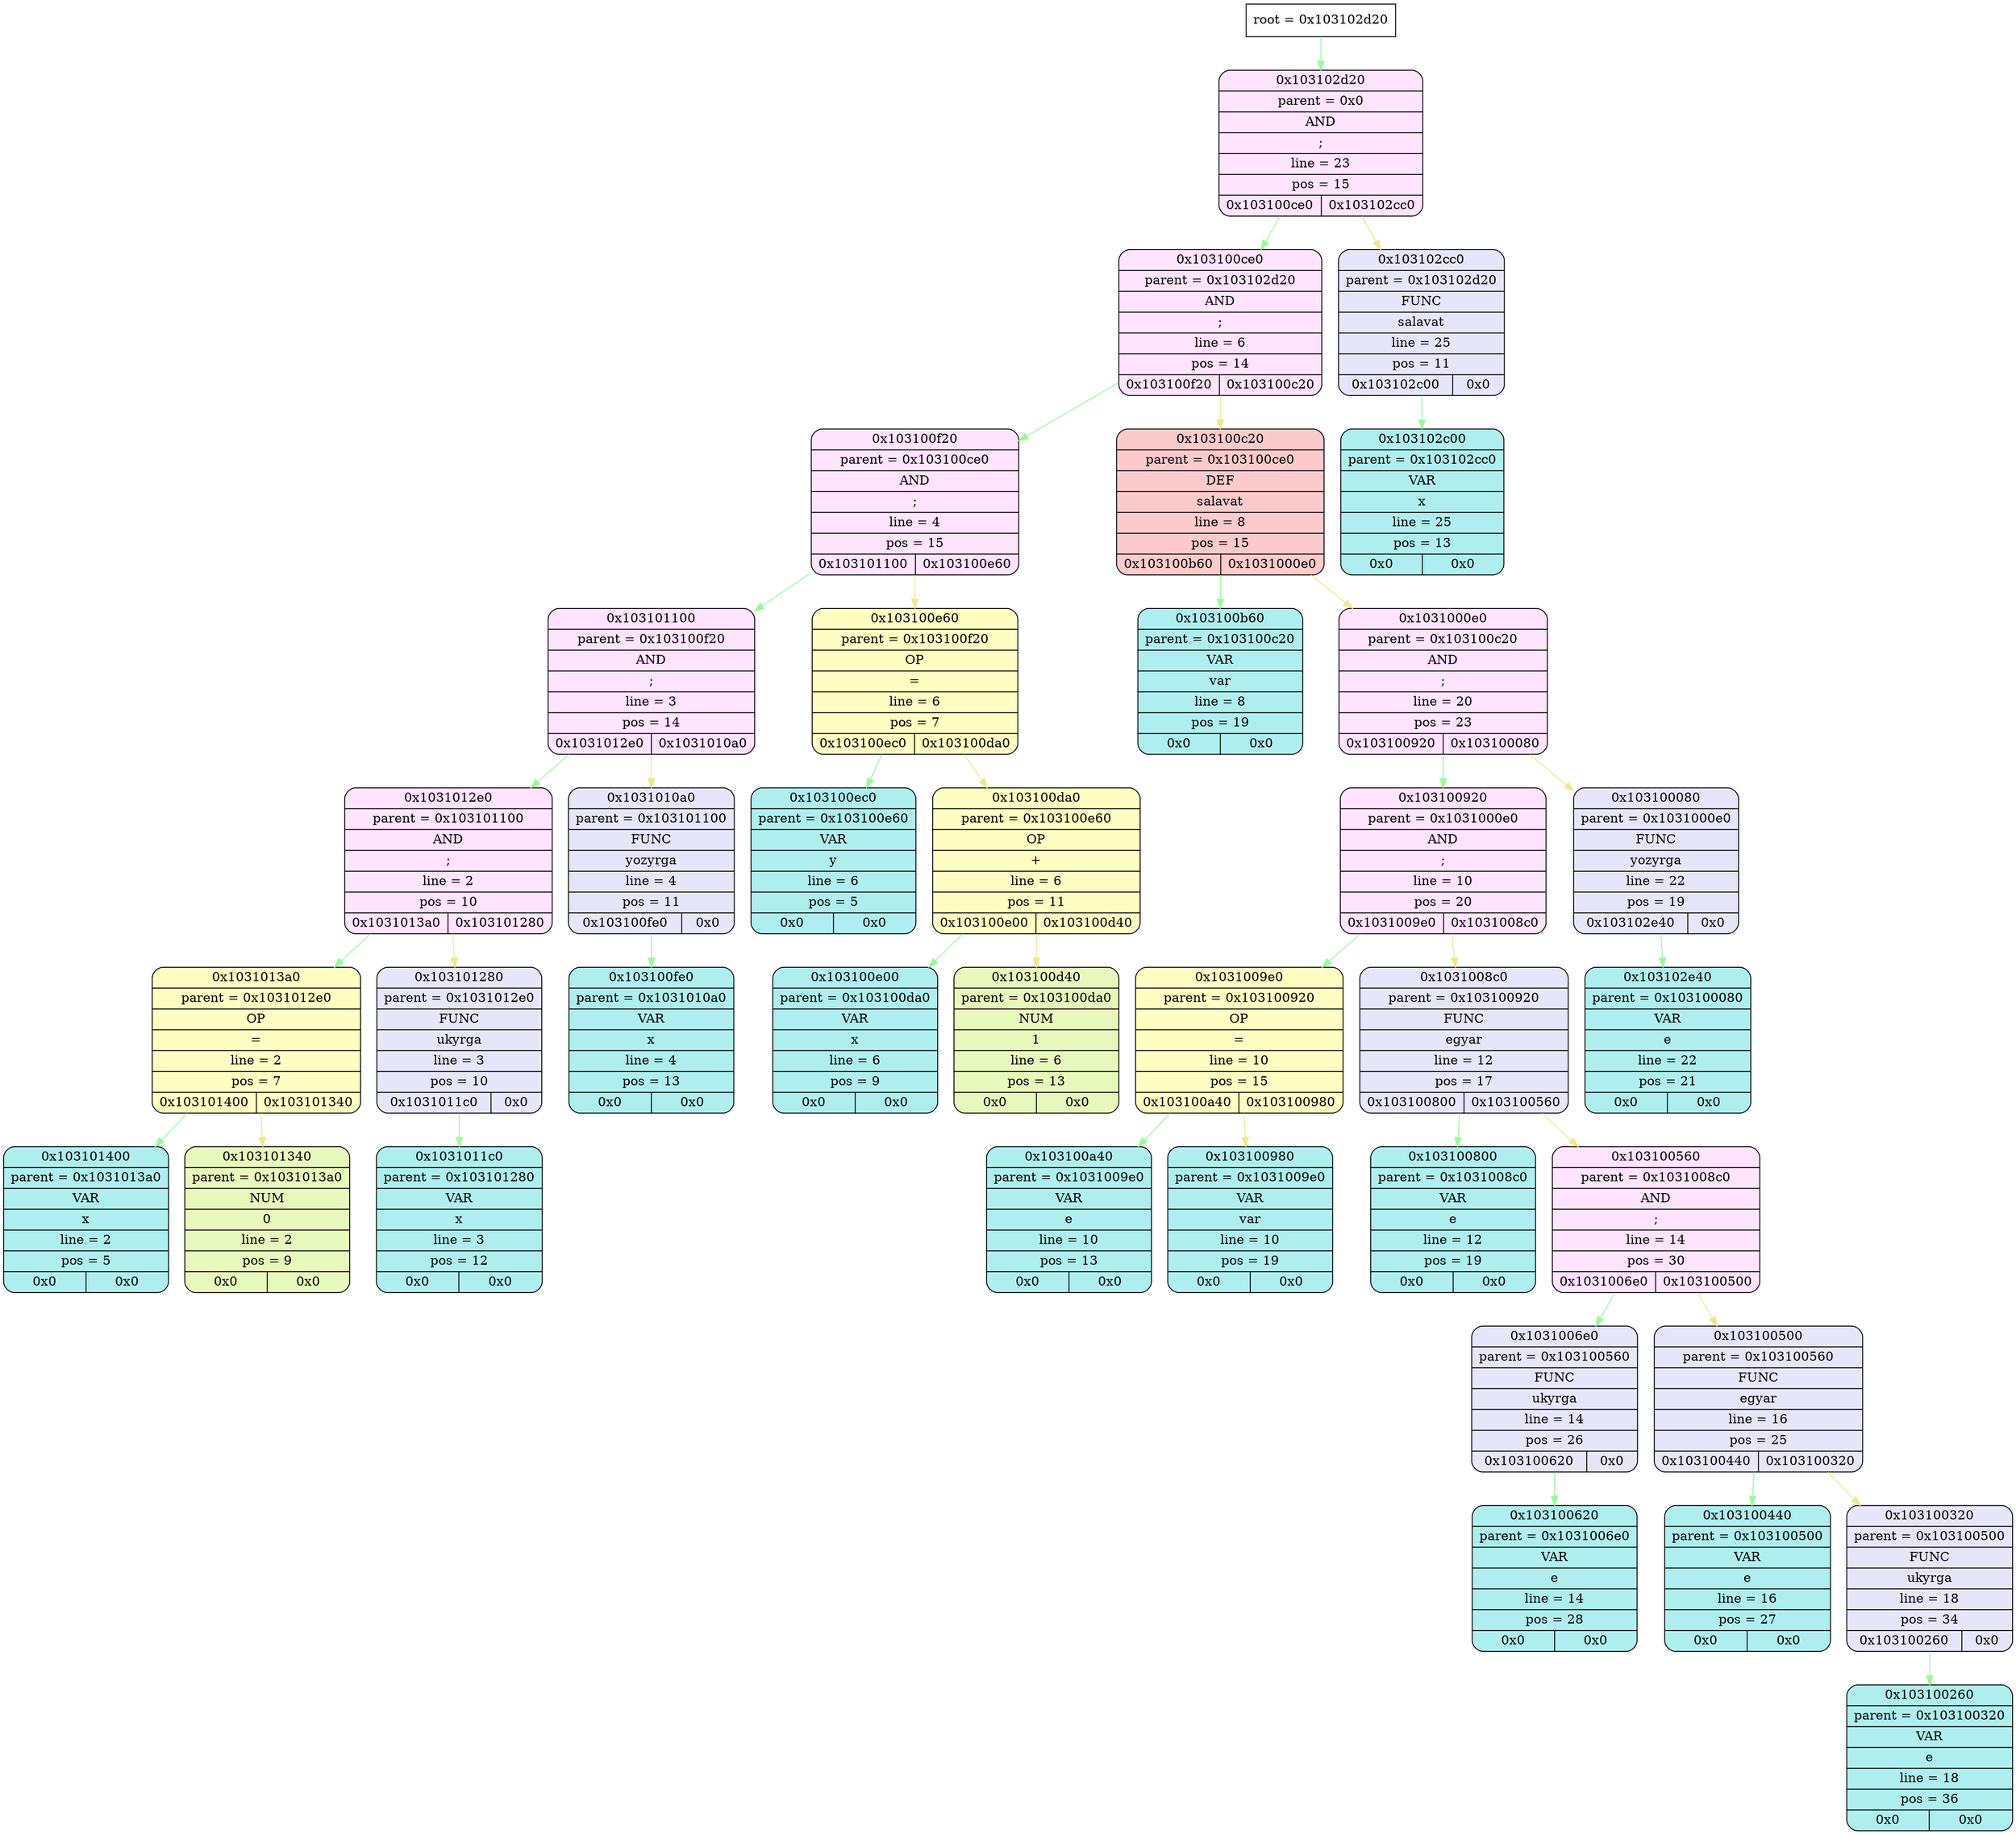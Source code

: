 digraph
{
    node_info[shape = record, label = "{root = 0x103102d20}"];

    node_info->node_0x103102d20 [color = "#98FB98"];
    node_0x103102d20[shape = Mrecord, label = "{{0x103102d20} | {parent =  0x0} | {AND} | {;} | {line = 23} | {pos = 15} | {0x103100ce0 | 0x103102cc0}}",
                style="filled", fillcolor="#FFE3FF"];
    node_0x103100ce0[shape = Mrecord, label = "{{0x103100ce0} | {parent =  0x103102d20} | {AND} | {;} | {line = 6} | {pos = 14} | {0x103100f20 | 0x103100c20}}",
                style="filled", fillcolor="#FFE3FF"];
    node_0x103100f20[shape = Mrecord, label = "{{0x103100f20} | {parent =  0x103100ce0} | {AND} | {;} | {line = 4} | {pos = 15} | {0x103101100 | 0x103100e60}}",
                style="filled", fillcolor="#FFE3FF"];
    node_0x103101100[shape = Mrecord, label = "{{0x103101100} | {parent =  0x103100f20} | {AND} | {;} | {line = 3} | {pos = 14} | {0x1031012e0 | 0x1031010a0}}",
                style="filled", fillcolor="#FFE3FF"];
    node_0x1031012e0[shape = Mrecord, label = "{{0x1031012e0} | {parent =  0x103101100} | {AND} | {;} | {line = 2} | {pos = 10} | {0x1031013a0 | 0x103101280}}",
                style="filled", fillcolor="#FFE3FF"];
    node_0x1031013a0[shape = Mrecord, label = "{{0x1031013a0} | {parent =  0x1031012e0} | {OP} | {=} | {line = 2} | {pos = 7} | {0x103101400 | 0x103101340}}",
                style="filled", fillcolor="#FFFDC2"];
    node_0x103101400[shape = Mrecord, label = "{{0x103101400} | {parent =  0x1031013a0} | {VAR} | {x} | {line = 2} | {pos = 5} | {0x0 | 0x0}}",
                style="filled", fillcolor="#AFEEEE"];
    node_0x103101340[shape = Mrecord, label = "{{0x103101340} | {parent =  0x1031013a0} | {NUM} | {0} | {line = 2} | {pos = 9} | {0x0 | 0x0}}",
                style="filled", fillcolor="#E7F8BC"];
    node_0x103101280[shape = Mrecord, label = "{{0x103101280} | {parent =  0x1031012e0} | {FUNC} | {ukyrga} | {line = 3} | {pos = 10} | {0x1031011c0 | 0x0}}",
                style="filled", fillcolor="#E6E6FA"];
    node_0x1031011c0[shape = Mrecord, label = "{{0x1031011c0} | {parent =  0x103101280} | {VAR} | {x} | {line = 3} | {pos = 12} | {0x0 | 0x0}}",
                style="filled", fillcolor="#AFEEEE"];
    node_0x1031010a0[shape = Mrecord, label = "{{0x1031010a0} | {parent =  0x103101100} | {FUNC} | {yozyrga} | {line = 4} | {pos = 11} | {0x103100fe0 | 0x0}}",
                style="filled", fillcolor="#E6E6FA"];
    node_0x103100fe0[shape = Mrecord, label = "{{0x103100fe0} | {parent =  0x1031010a0} | {VAR} | {x} | {line = 4} | {pos = 13} | {0x0 | 0x0}}",
                style="filled", fillcolor="#AFEEEE"];
    node_0x103100e60[shape = Mrecord, label = "{{0x103100e60} | {parent =  0x103100f20} | {OP} | {=} | {line = 6} | {pos = 7} | {0x103100ec0 | 0x103100da0}}",
                style="filled", fillcolor="#FFFDC2"];
    node_0x103100ec0[shape = Mrecord, label = "{{0x103100ec0} | {parent =  0x103100e60} | {VAR} | {y} | {line = 6} | {pos = 5} | {0x0 | 0x0}}",
                style="filled", fillcolor="#AFEEEE"];
    node_0x103100da0[shape = Mrecord, label = "{{0x103100da0} | {parent =  0x103100e60} | {OP} | {+} | {line = 6} | {pos = 11} | {0x103100e00 | 0x103100d40}}",
                style="filled", fillcolor="#FFFDC2"];
    node_0x103100e00[shape = Mrecord, label = "{{0x103100e00} | {parent =  0x103100da0} | {VAR} | {x} | {line = 6} | {pos = 9} | {0x0 | 0x0}}",
                style="filled", fillcolor="#AFEEEE"];
    node_0x103100d40[shape = Mrecord, label = "{{0x103100d40} | {parent =  0x103100da0} | {NUM} | {1} | {line = 6} | {pos = 13} | {0x0 | 0x0}}",
                style="filled", fillcolor="#E7F8BC"];
    node_0x103100c20[shape = Mrecord, label = "{{0x103100c20} | {parent =  0x103100ce0} | {DEF} | {salavat} | {line = 8} | {pos = 15} | {0x103100b60 | 0x1031000e0}}",
                style="filled", fillcolor="#FCCACA"];
    node_0x103100b60[shape = Mrecord, label = "{{0x103100b60} | {parent =  0x103100c20} | {VAR} | {var} | {line = 8} | {pos = 19} | {0x0 | 0x0}}",
                style="filled", fillcolor="#AFEEEE"];
    node_0x1031000e0[shape = Mrecord, label = "{{0x1031000e0} | {parent =  0x103100c20} | {AND} | {;} | {line = 20} | {pos = 23} | {0x103100920 | 0x103100080}}",
                style="filled", fillcolor="#FFE3FF"];
    node_0x103100920[shape = Mrecord, label = "{{0x103100920} | {parent =  0x1031000e0} | {AND} | {;} | {line = 10} | {pos = 20} | {0x1031009e0 | 0x1031008c0}}",
                style="filled", fillcolor="#FFE3FF"];
    node_0x1031009e0[shape = Mrecord, label = "{{0x1031009e0} | {parent =  0x103100920} | {OP} | {=} | {line = 10} | {pos = 15} | {0x103100a40 | 0x103100980}}",
                style="filled", fillcolor="#FFFDC2"];
    node_0x103100a40[shape = Mrecord, label = "{{0x103100a40} | {parent =  0x1031009e0} | {VAR} | {e} | {line = 10} | {pos = 13} | {0x0 | 0x0}}",
                style="filled", fillcolor="#AFEEEE"];
    node_0x103100980[shape = Mrecord, label = "{{0x103100980} | {parent =  0x1031009e0} | {VAR} | {var} | {line = 10} | {pos = 19} | {0x0 | 0x0}}",
                style="filled", fillcolor="#AFEEEE"];
    node_0x1031008c0[shape = Mrecord, label = "{{0x1031008c0} | {parent =  0x103100920} | {FUNC} | {egyar} | {line = 12} | {pos = 17} | {0x103100800 | 0x103100560}}",
                style="filled", fillcolor="#E6E6FA"];
    node_0x103100800[shape = Mrecord, label = "{{0x103100800} | {parent =  0x1031008c0} | {VAR} | {e} | {line = 12} | {pos = 19} | {0x0 | 0x0}}",
                style="filled", fillcolor="#AFEEEE"];
    node_0x103100560[shape = Mrecord, label = "{{0x103100560} | {parent =  0x1031008c0} | {AND} | {;} | {line = 14} | {pos = 30} | {0x1031006e0 | 0x103100500}}",
                style="filled", fillcolor="#FFE3FF"];
    node_0x1031006e0[shape = Mrecord, label = "{{0x1031006e0} | {parent =  0x103100560} | {FUNC} | {ukyrga} | {line = 14} | {pos = 26} | {0x103100620 | 0x0}}",
                style="filled", fillcolor="#E6E6FA"];
    node_0x103100620[shape = Mrecord, label = "{{0x103100620} | {parent =  0x1031006e0} | {VAR} | {e} | {line = 14} | {pos = 28} | {0x0 | 0x0}}",
                style="filled", fillcolor="#AFEEEE"];
    node_0x103100500[shape = Mrecord, label = "{{0x103100500} | {parent =  0x103100560} | {FUNC} | {egyar} | {line = 16} | {pos = 25} | {0x103100440 | 0x103100320}}",
                style="filled", fillcolor="#E6E6FA"];
    node_0x103100440[shape = Mrecord, label = "{{0x103100440} | {parent =  0x103100500} | {VAR} | {e} | {line = 16} | {pos = 27} | {0x0 | 0x0}}",
                style="filled", fillcolor="#AFEEEE"];
    node_0x103100320[shape = Mrecord, label = "{{0x103100320} | {parent =  0x103100500} | {FUNC} | {ukyrga} | {line = 18} | {pos = 34} | {0x103100260 | 0x0}}",
                style="filled", fillcolor="#E6E6FA"];
    node_0x103100260[shape = Mrecord, label = "{{0x103100260} | {parent =  0x103100320} | {VAR} | {e} | {line = 18} | {pos = 36} | {0x0 | 0x0}}",
                style="filled", fillcolor="#AFEEEE"];
    node_0x103100080[shape = Mrecord, label = "{{0x103100080} | {parent =  0x1031000e0} | {FUNC} | {yozyrga} | {line = 22} | {pos = 19} | {0x103102e40 | 0x0}}",
                style="filled", fillcolor="#E6E6FA"];
    node_0x103102e40[shape = Mrecord, label = "{{0x103102e40} | {parent =  0x103100080} | {VAR} | {e} | {line = 22} | {pos = 21} | {0x0 | 0x0}}",
                style="filled", fillcolor="#AFEEEE"];
    node_0x103102cc0[shape = Mrecord, label = "{{0x103102cc0} | {parent =  0x103102d20} | {FUNC} | {salavat} | {line = 25} | {pos = 11} | {0x103102c00 | 0x0}}",
                style="filled", fillcolor="#E6E6FA"];
    node_0x103102c00[shape = Mrecord, label = "{{0x103102c00} | {parent =  0x103102cc0} | {VAR} | {x} | {line = 25} | {pos = 13} | {0x0 | 0x0}}",
                style="filled", fillcolor="#AFEEEE"];
    node_0x103102d20->node_0x103100ce0 [color = "#98FB98"];
    node_0x103100ce0->node_0x103100f20 [color = "#98FB98"];
    node_0x103100f20->node_0x103101100 [color = "#98FB98"];
    node_0x103101100->node_0x1031012e0 [color = "#98FB98"];
    node_0x1031012e0->node_0x1031013a0 [color = "#98FB98"];
    node_0x1031013a0->node_0x103101400 [color = "#98FB98"];
    node_0x1031013a0->node_0x103101340 [color = "#F0E68C"];
    node_0x1031012e0->node_0x103101280 [color = "#F0E68C"];
    node_0x103101280->node_0x1031011c0 [color = "#98FB98"];
    node_0x103101100->node_0x1031010a0 [color = "#F0E68C"];
    node_0x1031010a0->node_0x103100fe0 [color = "#98FB98"];
    node_0x103100f20->node_0x103100e60 [color = "#F0E68C"];
    node_0x103100e60->node_0x103100ec0 [color = "#98FB98"];
    node_0x103100e60->node_0x103100da0 [color = "#F0E68C"];
    node_0x103100da0->node_0x103100e00 [color = "#98FB98"];
    node_0x103100da0->node_0x103100d40 [color = "#F0E68C"];
    node_0x103100ce0->node_0x103100c20 [color = "#F0E68C"];
    node_0x103100c20->node_0x103100b60 [color = "#98FB98"];
    node_0x103100c20->node_0x1031000e0 [color = "#F0E68C"];
    node_0x1031000e0->node_0x103100920 [color = "#98FB98"];
    node_0x103100920->node_0x1031009e0 [color = "#98FB98"];
    node_0x1031009e0->node_0x103100a40 [color = "#98FB98"];
    node_0x1031009e0->node_0x103100980 [color = "#F0E68C"];
    node_0x103100920->node_0x1031008c0 [color = "#F0E68C"];
    node_0x1031008c0->node_0x103100800 [color = "#98FB98"];
    node_0x1031008c0->node_0x103100560 [color = "#F0E68C"];
    node_0x103100560->node_0x1031006e0 [color = "#98FB98"];
    node_0x1031006e0->node_0x103100620 [color = "#98FB98"];
    node_0x103100560->node_0x103100500 [color = "#F0E68C"];
    node_0x103100500->node_0x103100440 [color = "#98FB98"];
    node_0x103100500->node_0x103100320 [color = "#F0E68C"];
    node_0x103100320->node_0x103100260 [color = "#98FB98"];
    node_0x1031000e0->node_0x103100080 [color = "#F0E68C"];
    node_0x103100080->node_0x103102e40 [color = "#98FB98"];
    node_0x103102d20->node_0x103102cc0 [color = "#F0E68C"];
    node_0x103102cc0->node_0x103102c00 [color = "#98FB98"];
}